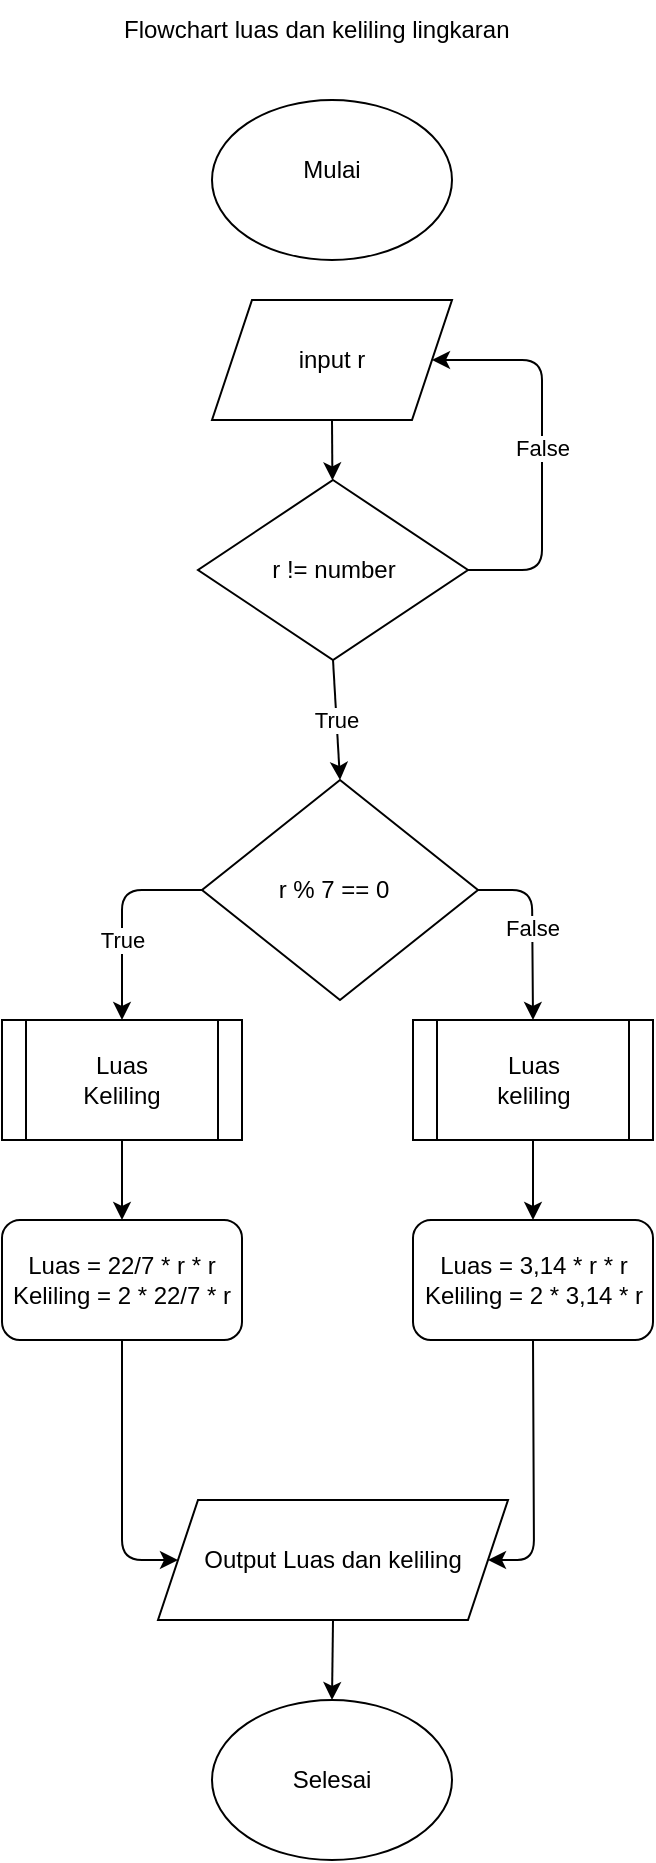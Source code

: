 <mxfile>
    <diagram id="GPDPFKyJoKnp78J4Ad1X" name="Flowchart luas dan keliling lingkaran">
        <mxGraphModel dx="662" dy="467" grid="1" gridSize="10" guides="1" tooltips="1" connect="1" arrows="1" fold="1" page="1" pageScale="1" pageWidth="850" pageHeight="1100" math="0" shadow="0">
            <root>
                <mxCell id="0"/>
                <mxCell id="1" parent="0"/>
                <mxCell id="2" value="Flowchart luas dan keliling lingkaran" style="text;html=1;strokeColor=none;fillColor=none;align=left;verticalAlign=middle;whiteSpace=wrap;rounded=0;" vertex="1" parent="1">
                    <mxGeometry x="319" y="10" width="212" height="30" as="geometry"/>
                </mxCell>
                <mxCell id="3" value="" style="ellipse;whiteSpace=wrap;html=1;" vertex="1" parent="1">
                    <mxGeometry x="365" y="60" width="120" height="80" as="geometry"/>
                </mxCell>
                <mxCell id="4" value="Selesai" style="ellipse;whiteSpace=wrap;html=1;" vertex="1" parent="1">
                    <mxGeometry x="365" y="860" width="120" height="80" as="geometry"/>
                </mxCell>
                <mxCell id="17" style="edgeStyle=none;html=1;exitX=0.5;exitY=1;exitDx=0;exitDy=0;" edge="1" parent="1" source="5" target="7">
                    <mxGeometry relative="1" as="geometry"/>
                </mxCell>
                <mxCell id="5" value="" style="shape=parallelogram;perimeter=parallelogramPerimeter;whiteSpace=wrap;html=1;fixedSize=1;" vertex="1" parent="1">
                    <mxGeometry x="365" y="160" width="120" height="60" as="geometry"/>
                </mxCell>
                <mxCell id="31" style="edgeStyle=none;html=1;exitX=0.5;exitY=1;exitDx=0;exitDy=0;entryX=0.5;entryY=0;entryDx=0;entryDy=0;" edge="1" parent="1" source="6" target="4">
                    <mxGeometry relative="1" as="geometry"/>
                </mxCell>
                <mxCell id="6" value="Output Luas dan keliling" style="shape=parallelogram;perimeter=parallelogramPerimeter;whiteSpace=wrap;html=1;fixedSize=1;" vertex="1" parent="1">
                    <mxGeometry x="338" y="760" width="175" height="60" as="geometry"/>
                </mxCell>
                <mxCell id="15" value="False" style="edgeStyle=none;html=1;exitX=1;exitY=0.5;exitDx=0;exitDy=0;entryX=1;entryY=0.5;entryDx=0;entryDy=0;" edge="1" parent="1" source="7" target="5">
                    <mxGeometry relative="1" as="geometry">
                        <Array as="points">
                            <mxPoint x="530" y="295"/>
                            <mxPoint x="530" y="240"/>
                            <mxPoint x="530" y="190"/>
                        </Array>
                    </mxGeometry>
                </mxCell>
                <mxCell id="16" value="True" style="edgeStyle=none;html=1;exitX=0.5;exitY=1;exitDx=0;exitDy=0;entryX=0.5;entryY=0;entryDx=0;entryDy=0;" edge="1" parent="1" source="7" target="8">
                    <mxGeometry relative="1" as="geometry"/>
                </mxCell>
                <mxCell id="7" value="" style="rhombus;whiteSpace=wrap;html=1;" vertex="1" parent="1">
                    <mxGeometry x="358" y="250" width="135" height="90" as="geometry"/>
                </mxCell>
                <mxCell id="20" value="True" style="edgeStyle=none;html=1;exitX=0;exitY=0.5;exitDx=0;exitDy=0;entryX=0.5;entryY=0;entryDx=0;entryDy=0;" edge="1" parent="1" source="8" target="23">
                    <mxGeometry x="0.238" relative="1" as="geometry">
                        <mxPoint x="320" y="520" as="targetPoint"/>
                        <Array as="points">
                            <mxPoint x="320" y="455"/>
                        </Array>
                        <mxPoint as="offset"/>
                    </mxGeometry>
                </mxCell>
                <mxCell id="21" value="False" style="edgeStyle=none;html=1;exitX=1;exitY=0.5;exitDx=0;exitDy=0;entryX=0.5;entryY=0;entryDx=0;entryDy=0;" edge="1" parent="1" source="8" target="24">
                    <mxGeometry relative="1" as="geometry">
                        <mxPoint x="525" y="530" as="targetPoint"/>
                        <Array as="points">
                            <mxPoint x="525" y="455"/>
                        </Array>
                    </mxGeometry>
                </mxCell>
                <mxCell id="8" value="" style="rhombus;whiteSpace=wrap;html=1;" vertex="1" parent="1">
                    <mxGeometry x="360" y="400" width="138" height="110" as="geometry"/>
                </mxCell>
                <mxCell id="11" value="Mulai" style="text;html=1;strokeColor=none;fillColor=none;align=center;verticalAlign=middle;whiteSpace=wrap;rounded=0;" vertex="1" parent="1">
                    <mxGeometry x="395" y="80" width="60" height="30" as="geometry"/>
                </mxCell>
                <mxCell id="12" value="input r" style="text;html=1;strokeColor=none;fillColor=none;align=center;verticalAlign=middle;whiteSpace=wrap;rounded=0;" vertex="1" parent="1">
                    <mxGeometry x="395" y="175" width="60" height="30" as="geometry"/>
                </mxCell>
                <mxCell id="13" value="r != number" style="text;html=1;strokeColor=none;fillColor=none;align=center;verticalAlign=middle;whiteSpace=wrap;rounded=0;" vertex="1" parent="1">
                    <mxGeometry x="385.5" y="280" width="80" height="30" as="geometry"/>
                </mxCell>
                <mxCell id="18" value="r % 7 == 0" style="text;html=1;strokeColor=none;fillColor=none;align=center;verticalAlign=middle;whiteSpace=wrap;rounded=0;" vertex="1" parent="1">
                    <mxGeometry x="390.5" y="440" width="70" height="30" as="geometry"/>
                </mxCell>
                <mxCell id="27" style="edgeStyle=none;html=1;exitX=0.5;exitY=1;exitDx=0;exitDy=0;entryX=0.5;entryY=0;entryDx=0;entryDy=0;" edge="1" parent="1" source="23" target="25">
                    <mxGeometry relative="1" as="geometry"/>
                </mxCell>
                <mxCell id="23" value="Luas&lt;br&gt;Keliling" style="shape=process;whiteSpace=wrap;html=1;backgroundOutline=1;" vertex="1" parent="1">
                    <mxGeometry x="260" y="520" width="120" height="60" as="geometry"/>
                </mxCell>
                <mxCell id="28" style="edgeStyle=none;html=1;exitX=0.5;exitY=1;exitDx=0;exitDy=0;entryX=0.5;entryY=0;entryDx=0;entryDy=0;" edge="1" parent="1" source="24" target="26">
                    <mxGeometry relative="1" as="geometry"/>
                </mxCell>
                <mxCell id="24" value="Luas&lt;br&gt;keliling" style="shape=process;whiteSpace=wrap;html=1;backgroundOutline=1;" vertex="1" parent="1">
                    <mxGeometry x="465.5" y="520" width="120" height="60" as="geometry"/>
                </mxCell>
                <mxCell id="29" style="edgeStyle=none;html=1;exitX=0.5;exitY=1;exitDx=0;exitDy=0;entryX=0;entryY=0.5;entryDx=0;entryDy=0;" edge="1" parent="1" source="25" target="6">
                    <mxGeometry relative="1" as="geometry">
                        <Array as="points">
                            <mxPoint x="320" y="790"/>
                        </Array>
                    </mxGeometry>
                </mxCell>
                <mxCell id="25" value="Luas = 22/7 * r * r&lt;br&gt;Keliling = 2 * 22/7 * r" style="rounded=1;whiteSpace=wrap;html=1;" vertex="1" parent="1">
                    <mxGeometry x="260" y="620" width="120" height="60" as="geometry"/>
                </mxCell>
                <mxCell id="30" style="edgeStyle=none;html=1;exitX=0.5;exitY=1;exitDx=0;exitDy=0;entryX=1;entryY=0.5;entryDx=0;entryDy=0;" edge="1" parent="1" source="26" target="6">
                    <mxGeometry relative="1" as="geometry">
                        <Array as="points">
                            <mxPoint x="526" y="790"/>
                        </Array>
                    </mxGeometry>
                </mxCell>
                <mxCell id="26" value="Luas = 3,14 * r * r&lt;br&gt;Keliling = 2 * 3,14 * r" style="rounded=1;whiteSpace=wrap;html=1;" vertex="1" parent="1">
                    <mxGeometry x="465.5" y="620" width="120" height="60" as="geometry"/>
                </mxCell>
            </root>
        </mxGraphModel>
    </diagram>
    <diagram id="igxhtG-qk5N7Uxzjskpd" name="Flowchart Luas permukaan dadu">
        <mxGraphModel dx="662" dy="467" grid="1" gridSize="10" guides="1" tooltips="1" connect="1" arrows="1" fold="1" page="1" pageScale="1" pageWidth="850" pageHeight="1100" math="0" shadow="0">
            <root>
                <mxCell id="0"/>
                <mxCell id="1" parent="0"/>
                <mxCell id="eGiSJUhgHARl2_mfINpc-1" value="Flowchart Luas Permukaan Dadu" style="text;html=1;strokeColor=none;fillColor=none;align=center;verticalAlign=middle;whiteSpace=wrap;rounded=0;" vertex="1" parent="1">
                    <mxGeometry x="330" y="10" width="190" height="30" as="geometry"/>
                </mxCell>
                <mxCell id="mAerkZqi7aBmmSv-46kn-1" style="edgeStyle=none;html=1;exitX=0.5;exitY=1;exitDx=0;exitDy=0;entryX=0.5;entryY=0;entryDx=0;entryDy=0;" edge="1" parent="1" source="eGiSJUhgHARl2_mfINpc-2" target="eGiSJUhgHARl2_mfINpc-4">
                    <mxGeometry relative="1" as="geometry"/>
                </mxCell>
                <mxCell id="eGiSJUhgHARl2_mfINpc-2" value="Mulai" style="ellipse;whiteSpace=wrap;html=1;" vertex="1" parent="1">
                    <mxGeometry x="365" y="60" width="120" height="80" as="geometry"/>
                </mxCell>
                <mxCell id="eGiSJUhgHARl2_mfINpc-3" value="Selesai" style="ellipse;whiteSpace=wrap;html=1;" vertex="1" parent="1">
                    <mxGeometry x="365" y="680" width="120" height="80" as="geometry"/>
                </mxCell>
                <mxCell id="eGiSJUhgHARl2_mfINpc-10" style="edgeStyle=none;html=1;exitX=0.5;exitY=1;exitDx=0;exitDy=0;entryX=0.5;entryY=0;entryDx=0;entryDy=0;" edge="1" parent="1" source="eGiSJUhgHARl2_mfINpc-4" target="eGiSJUhgHARl2_mfINpc-6">
                    <mxGeometry relative="1" as="geometry"/>
                </mxCell>
                <mxCell id="eGiSJUhgHARl2_mfINpc-4" value="Input sisi" style="shape=parallelogram;perimeter=parallelogramPerimeter;whiteSpace=wrap;html=1;fixedSize=1;" vertex="1" parent="1">
                    <mxGeometry x="365" y="180" width="120" height="60" as="geometry"/>
                </mxCell>
                <mxCell id="mAerkZqi7aBmmSv-46kn-5" style="edgeStyle=none;html=1;exitX=0.5;exitY=1;exitDx=0;exitDy=0;entryX=0.5;entryY=0;entryDx=0;entryDy=0;" edge="1" parent="1" source="eGiSJUhgHARl2_mfINpc-5" target="eGiSJUhgHARl2_mfINpc-3">
                    <mxGeometry relative="1" as="geometry"/>
                </mxCell>
                <mxCell id="eGiSJUhgHARl2_mfINpc-5" value="Output Hasil" style="shape=parallelogram;perimeter=parallelogramPerimeter;whiteSpace=wrap;html=1;fixedSize=1;" vertex="1" parent="1">
                    <mxGeometry x="365" y="590" width="120" height="60" as="geometry"/>
                </mxCell>
                <mxCell id="eGiSJUhgHARl2_mfINpc-9" value="False" style="edgeStyle=none;html=1;exitX=1;exitY=0.5;exitDx=0;exitDy=0;entryX=1;entryY=0.5;entryDx=0;entryDy=0;" edge="1" parent="1" source="eGiSJUhgHARl2_mfINpc-6" target="eGiSJUhgHARl2_mfINpc-4">
                    <mxGeometry relative="1" as="geometry">
                        <Array as="points">
                            <mxPoint x="490" y="210"/>
                        </Array>
                    </mxGeometry>
                </mxCell>
                <mxCell id="mAerkZqi7aBmmSv-46kn-2" value="True" style="edgeStyle=none;html=1;exitX=0.5;exitY=1;exitDx=0;exitDy=0;entryX=0.5;entryY=0;entryDx=0;entryDy=0;" edge="1" parent="1" source="eGiSJUhgHARl2_mfINpc-6" target="eGiSJUhgHARl2_mfINpc-7">
                    <mxGeometry relative="1" as="geometry"/>
                </mxCell>
                <mxCell id="eGiSJUhgHARl2_mfINpc-6" value="sisi !== number" style="rhombus;whiteSpace=wrap;html=1;" vertex="1" parent="1">
                    <mxGeometry x="363" y="280" width="125" height="80" as="geometry"/>
                </mxCell>
                <mxCell id="mAerkZqi7aBmmSv-46kn-3" style="edgeStyle=none;html=1;exitX=0.5;exitY=1;exitDx=0;exitDy=0;entryX=0.5;entryY=0;entryDx=0;entryDy=0;" edge="1" parent="1" source="eGiSJUhgHARl2_mfINpc-7" target="eGiSJUhgHARl2_mfINpc-8">
                    <mxGeometry relative="1" as="geometry"/>
                </mxCell>
                <mxCell id="eGiSJUhgHARl2_mfINpc-7" value="Hasil" style="shape=process;whiteSpace=wrap;html=1;backgroundOutline=1;" vertex="1" parent="1">
                    <mxGeometry x="365.5" y="410" width="120" height="60" as="geometry"/>
                </mxCell>
                <mxCell id="mAerkZqi7aBmmSv-46kn-4" style="edgeStyle=none;html=1;exitX=0.5;exitY=1;exitDx=0;exitDy=0;entryX=0.5;entryY=0;entryDx=0;entryDy=0;" edge="1" parent="1" source="eGiSJUhgHARl2_mfINpc-8" target="eGiSJUhgHARl2_mfINpc-5">
                    <mxGeometry relative="1" as="geometry"/>
                </mxCell>
                <mxCell id="eGiSJUhgHARl2_mfINpc-8" value="Hasil = 6 * sisi * sisi" style="rounded=1;whiteSpace=wrap;html=1;" vertex="1" parent="1">
                    <mxGeometry x="365" y="500" width="120" height="60" as="geometry"/>
                </mxCell>
            </root>
        </mxGraphModel>
    </diagram>
</mxfile>